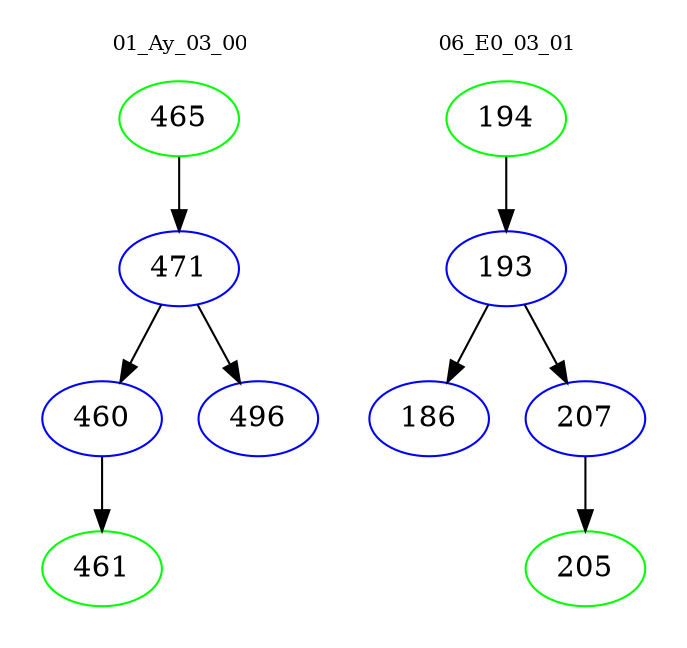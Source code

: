 digraph{
subgraph cluster_0 {
color = white
label = "01_Ay_03_00";
fontsize=10;
T0_465 [label="465", color="green"]
T0_465 -> T0_471 [color="black"]
T0_471 [label="471", color="blue"]
T0_471 -> T0_460 [color="black"]
T0_460 [label="460", color="blue"]
T0_460 -> T0_461 [color="black"]
T0_461 [label="461", color="green"]
T0_471 -> T0_496 [color="black"]
T0_496 [label="496", color="blue"]
}
subgraph cluster_1 {
color = white
label = "06_E0_03_01";
fontsize=10;
T1_194 [label="194", color="green"]
T1_194 -> T1_193 [color="black"]
T1_193 [label="193", color="blue"]
T1_193 -> T1_186 [color="black"]
T1_186 [label="186", color="blue"]
T1_193 -> T1_207 [color="black"]
T1_207 [label="207", color="blue"]
T1_207 -> T1_205 [color="black"]
T1_205 [label="205", color="green"]
}
}
